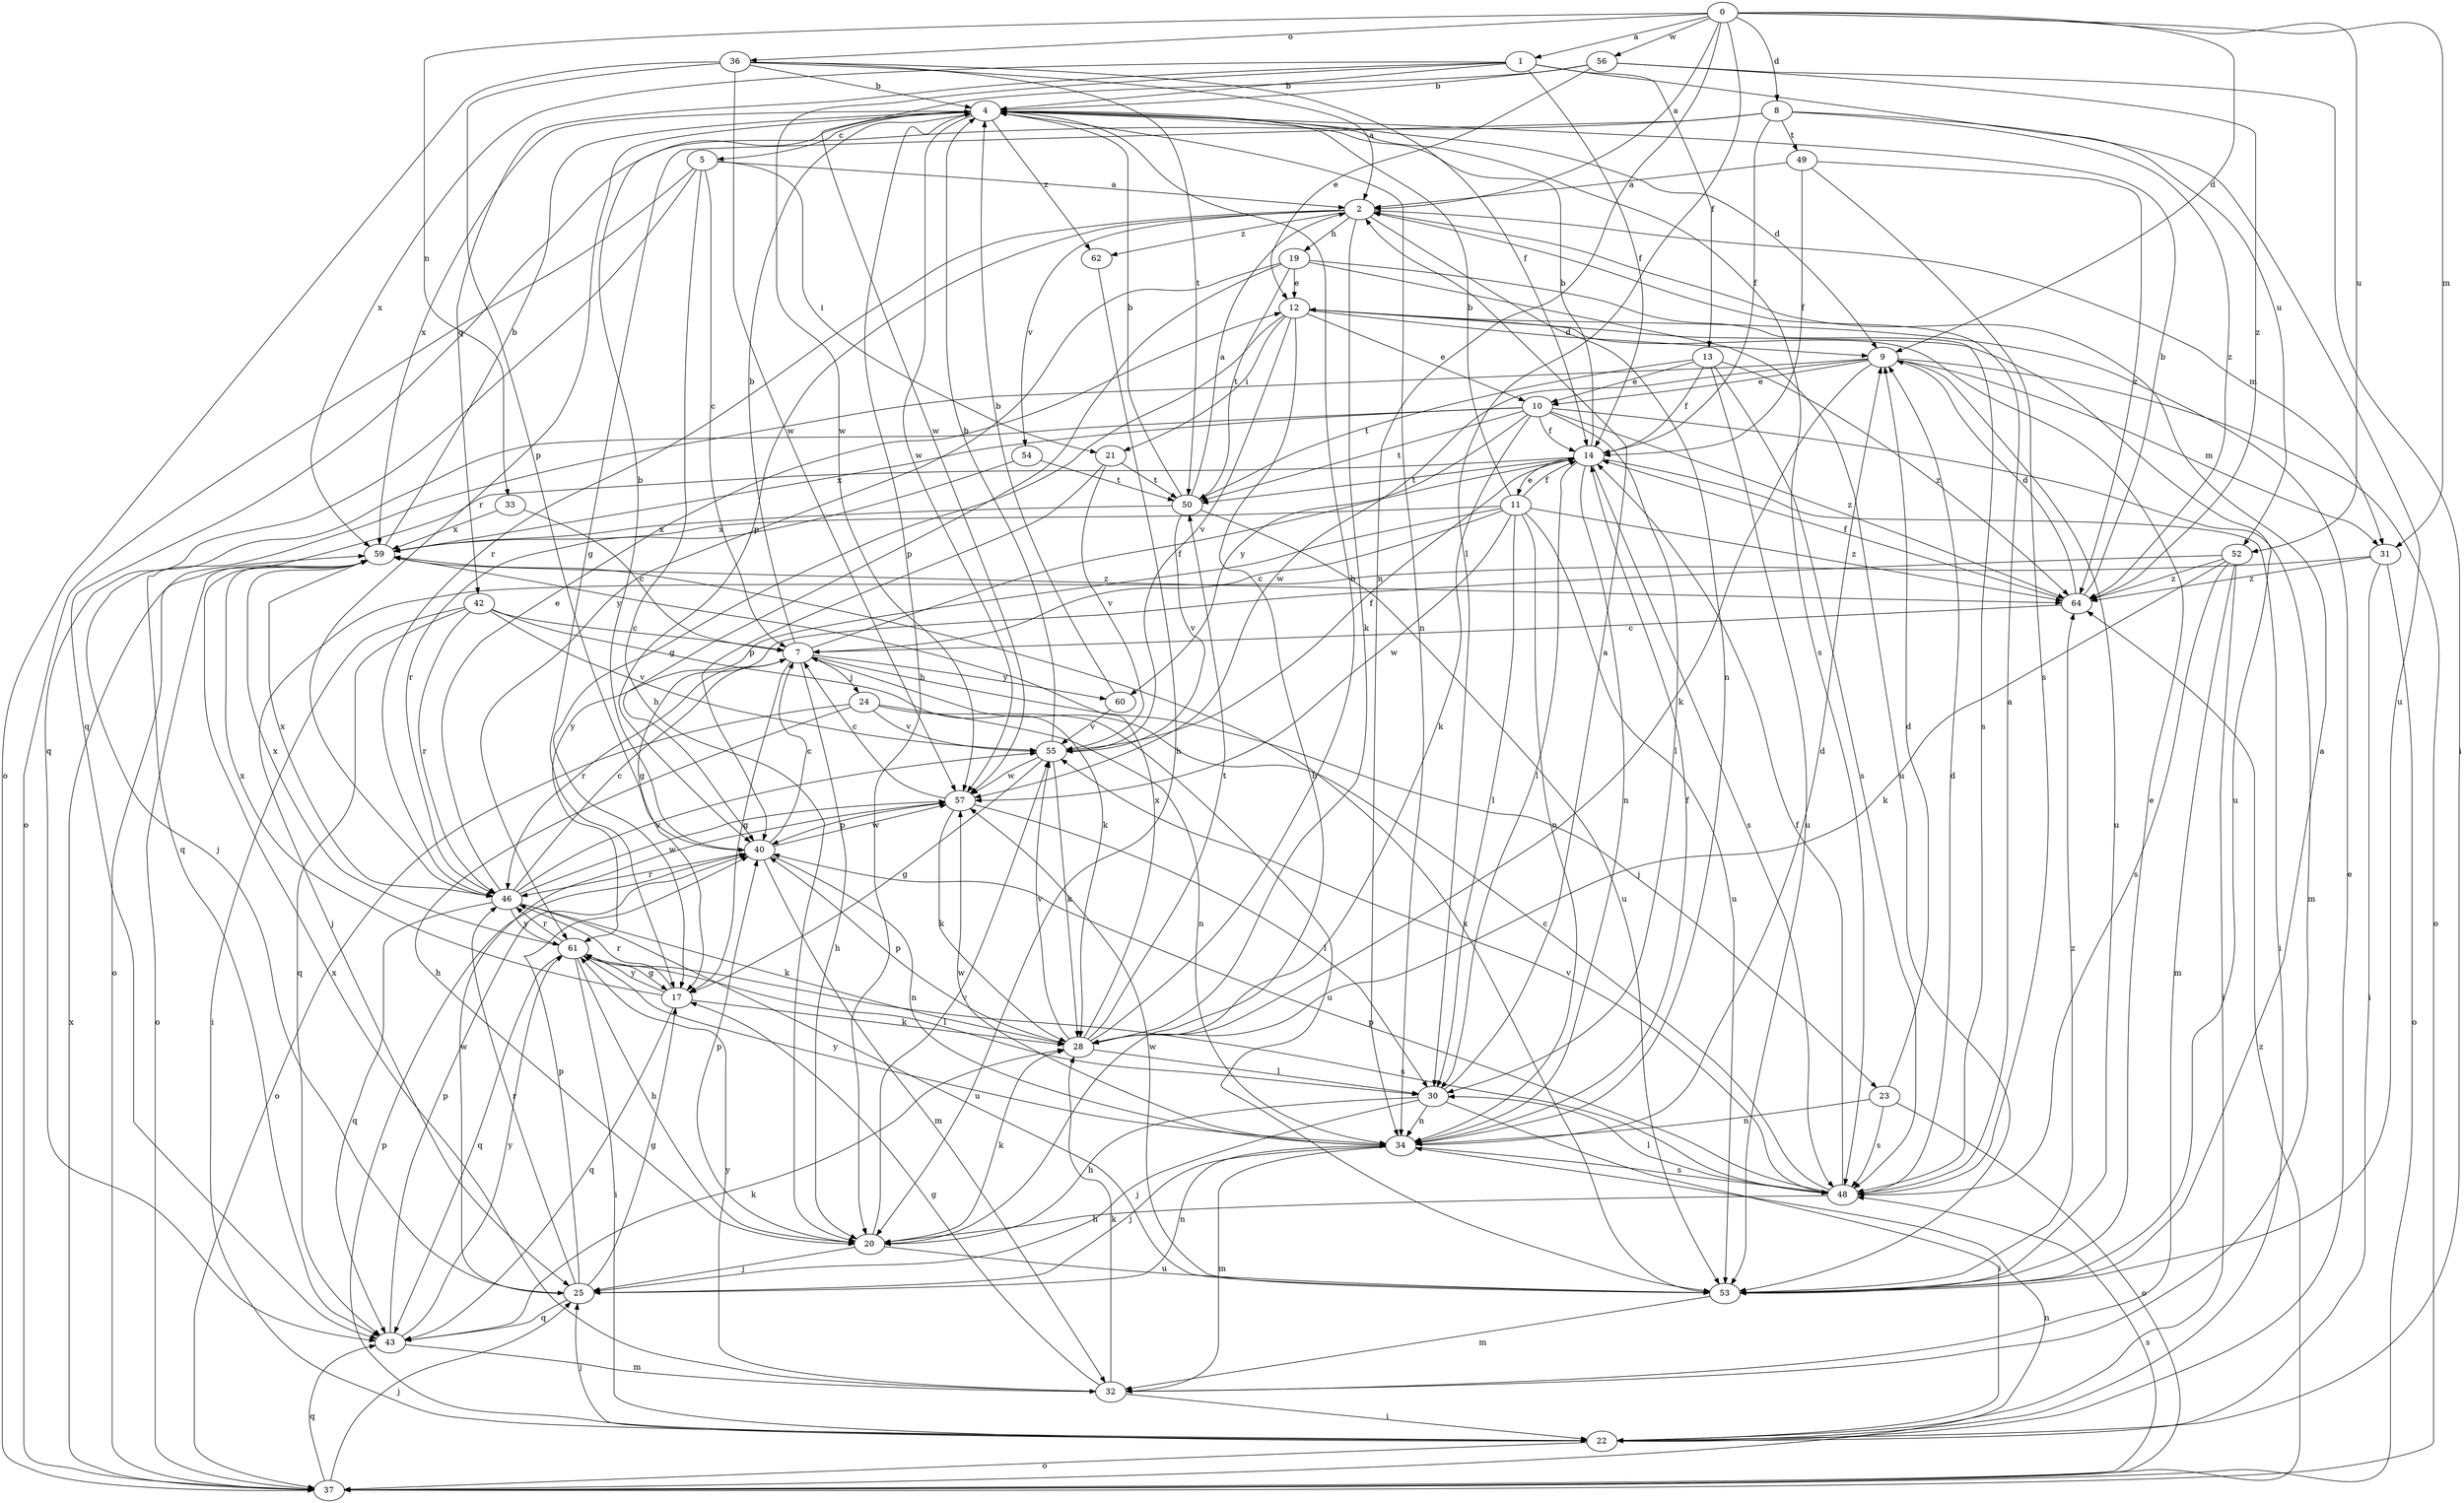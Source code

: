 strict digraph  {
0;
1;
2;
4;
5;
7;
8;
9;
10;
11;
12;
13;
14;
17;
19;
20;
21;
22;
23;
24;
25;
28;
30;
31;
32;
33;
34;
36;
37;
40;
42;
43;
46;
48;
49;
50;
52;
53;
54;
55;
56;
57;
59;
60;
61;
62;
64;
0 -> 1  [label=a];
0 -> 2  [label=a];
0 -> 8  [label=d];
0 -> 9  [label=d];
0 -> 30  [label=l];
0 -> 31  [label=m];
0 -> 33  [label=n];
0 -> 34  [label=n];
0 -> 36  [label=o];
0 -> 52  [label=u];
0 -> 56  [label=w];
1 -> 4  [label=b];
1 -> 13  [label=f];
1 -> 14  [label=f];
1 -> 42  [label=q];
1 -> 52  [label=u];
1 -> 57  [label=w];
1 -> 59  [label=x];
2 -> 19  [label=h];
2 -> 28  [label=k];
2 -> 31  [label=m];
2 -> 34  [label=n];
2 -> 40  [label=p];
2 -> 46  [label=r];
2 -> 54  [label=v];
2 -> 62  [label=z];
4 -> 5  [label=c];
4 -> 9  [label=d];
4 -> 20  [label=h];
4 -> 34  [label=n];
4 -> 46  [label=r];
4 -> 48  [label=s];
4 -> 57  [label=w];
4 -> 59  [label=x];
4 -> 62  [label=z];
5 -> 2  [label=a];
5 -> 7  [label=c];
5 -> 20  [label=h];
5 -> 21  [label=i];
5 -> 37  [label=o];
5 -> 43  [label=q];
7 -> 4  [label=b];
7 -> 14  [label=f];
7 -> 17  [label=g];
7 -> 20  [label=h];
7 -> 23  [label=j];
7 -> 24  [label=j];
7 -> 46  [label=r];
7 -> 60  [label=y];
8 -> 14  [label=f];
8 -> 17  [label=g];
8 -> 43  [label=q];
8 -> 49  [label=t];
8 -> 53  [label=u];
8 -> 64  [label=z];
9 -> 10  [label=e];
9 -> 28  [label=k];
9 -> 31  [label=m];
9 -> 37  [label=o];
9 -> 43  [label=q];
9 -> 53  [label=u];
9 -> 57  [label=w];
10 -> 14  [label=f];
10 -> 25  [label=j];
10 -> 28  [label=k];
10 -> 30  [label=l];
10 -> 32  [label=m];
10 -> 50  [label=t];
10 -> 59  [label=x];
10 -> 60  [label=y];
10 -> 64  [label=z];
11 -> 4  [label=b];
11 -> 7  [label=c];
11 -> 14  [label=f];
11 -> 30  [label=l];
11 -> 34  [label=n];
11 -> 53  [label=u];
11 -> 57  [label=w];
11 -> 59  [label=x];
11 -> 61  [label=y];
11 -> 64  [label=z];
12 -> 9  [label=d];
12 -> 10  [label=e];
12 -> 17  [label=g];
12 -> 20  [label=h];
12 -> 21  [label=i];
12 -> 53  [label=u];
12 -> 55  [label=v];
13 -> 10  [label=e];
13 -> 14  [label=f];
13 -> 48  [label=s];
13 -> 50  [label=t];
13 -> 53  [label=u];
13 -> 64  [label=z];
14 -> 4  [label=b];
14 -> 11  [label=e];
14 -> 22  [label=i];
14 -> 30  [label=l];
14 -> 34  [label=n];
14 -> 37  [label=o];
14 -> 48  [label=s];
14 -> 50  [label=t];
17 -> 28  [label=k];
17 -> 43  [label=q];
17 -> 46  [label=r];
17 -> 59  [label=x];
17 -> 61  [label=y];
19 -> 12  [label=e];
19 -> 40  [label=p];
19 -> 48  [label=s];
19 -> 50  [label=t];
19 -> 53  [label=u];
19 -> 61  [label=y];
20 -> 25  [label=j];
20 -> 28  [label=k];
20 -> 40  [label=p];
20 -> 53  [label=u];
20 -> 55  [label=v];
21 -> 40  [label=p];
21 -> 50  [label=t];
21 -> 55  [label=v];
22 -> 12  [label=e];
22 -> 25  [label=j];
22 -> 37  [label=o];
22 -> 40  [label=p];
23 -> 9  [label=d];
23 -> 34  [label=n];
23 -> 37  [label=o];
23 -> 48  [label=s];
24 -> 20  [label=h];
24 -> 34  [label=n];
24 -> 37  [label=o];
24 -> 53  [label=u];
24 -> 55  [label=v];
25 -> 17  [label=g];
25 -> 34  [label=n];
25 -> 40  [label=p];
25 -> 43  [label=q];
25 -> 46  [label=r];
25 -> 57  [label=w];
28 -> 4  [label=b];
28 -> 30  [label=l];
28 -> 40  [label=p];
28 -> 50  [label=t];
28 -> 55  [label=v];
28 -> 59  [label=x];
30 -> 2  [label=a];
30 -> 20  [label=h];
30 -> 22  [label=i];
30 -> 25  [label=j];
30 -> 34  [label=n];
31 -> 22  [label=i];
31 -> 25  [label=j];
31 -> 37  [label=o];
31 -> 64  [label=z];
32 -> 17  [label=g];
32 -> 22  [label=i];
32 -> 28  [label=k];
32 -> 59  [label=x];
32 -> 61  [label=y];
33 -> 7  [label=c];
33 -> 59  [label=x];
34 -> 9  [label=d];
34 -> 14  [label=f];
34 -> 25  [label=j];
34 -> 32  [label=m];
34 -> 48  [label=s];
34 -> 57  [label=w];
34 -> 61  [label=y];
36 -> 2  [label=a];
36 -> 4  [label=b];
36 -> 14  [label=f];
36 -> 37  [label=o];
36 -> 40  [label=p];
36 -> 50  [label=t];
36 -> 57  [label=w];
37 -> 25  [label=j];
37 -> 34  [label=n];
37 -> 43  [label=q];
37 -> 48  [label=s];
37 -> 59  [label=x];
37 -> 64  [label=z];
40 -> 4  [label=b];
40 -> 7  [label=c];
40 -> 32  [label=m];
40 -> 34  [label=n];
40 -> 46  [label=r];
40 -> 57  [label=w];
42 -> 7  [label=c];
42 -> 22  [label=i];
42 -> 28  [label=k];
42 -> 43  [label=q];
42 -> 46  [label=r];
42 -> 55  [label=v];
43 -> 28  [label=k];
43 -> 32  [label=m];
43 -> 40  [label=p];
43 -> 61  [label=y];
46 -> 7  [label=c];
46 -> 12  [label=e];
46 -> 28  [label=k];
46 -> 43  [label=q];
46 -> 53  [label=u];
46 -> 55  [label=v];
46 -> 57  [label=w];
46 -> 59  [label=x];
46 -> 61  [label=y];
48 -> 2  [label=a];
48 -> 7  [label=c];
48 -> 9  [label=d];
48 -> 14  [label=f];
48 -> 20  [label=h];
48 -> 30  [label=l];
48 -> 40  [label=p];
48 -> 55  [label=v];
49 -> 2  [label=a];
49 -> 14  [label=f];
49 -> 48  [label=s];
49 -> 64  [label=z];
50 -> 2  [label=a];
50 -> 4  [label=b];
50 -> 53  [label=u];
50 -> 55  [label=v];
50 -> 59  [label=x];
52 -> 17  [label=g];
52 -> 22  [label=i];
52 -> 28  [label=k];
52 -> 32  [label=m];
52 -> 48  [label=s];
52 -> 64  [label=z];
53 -> 2  [label=a];
53 -> 12  [label=e];
53 -> 32  [label=m];
53 -> 57  [label=w];
53 -> 59  [label=x];
53 -> 64  [label=z];
54 -> 46  [label=r];
54 -> 50  [label=t];
55 -> 4  [label=b];
55 -> 14  [label=f];
55 -> 17  [label=g];
55 -> 28  [label=k];
55 -> 57  [label=w];
56 -> 4  [label=b];
56 -> 12  [label=e];
56 -> 22  [label=i];
56 -> 57  [label=w];
56 -> 64  [label=z];
57 -> 7  [label=c];
57 -> 28  [label=k];
57 -> 30  [label=l];
57 -> 40  [label=p];
59 -> 4  [label=b];
59 -> 37  [label=o];
59 -> 64  [label=z];
60 -> 4  [label=b];
60 -> 55  [label=v];
61 -> 17  [label=g];
61 -> 20  [label=h];
61 -> 22  [label=i];
61 -> 30  [label=l];
61 -> 43  [label=q];
61 -> 46  [label=r];
61 -> 48  [label=s];
61 -> 59  [label=x];
62 -> 20  [label=h];
64 -> 4  [label=b];
64 -> 7  [label=c];
64 -> 9  [label=d];
64 -> 14  [label=f];
}
